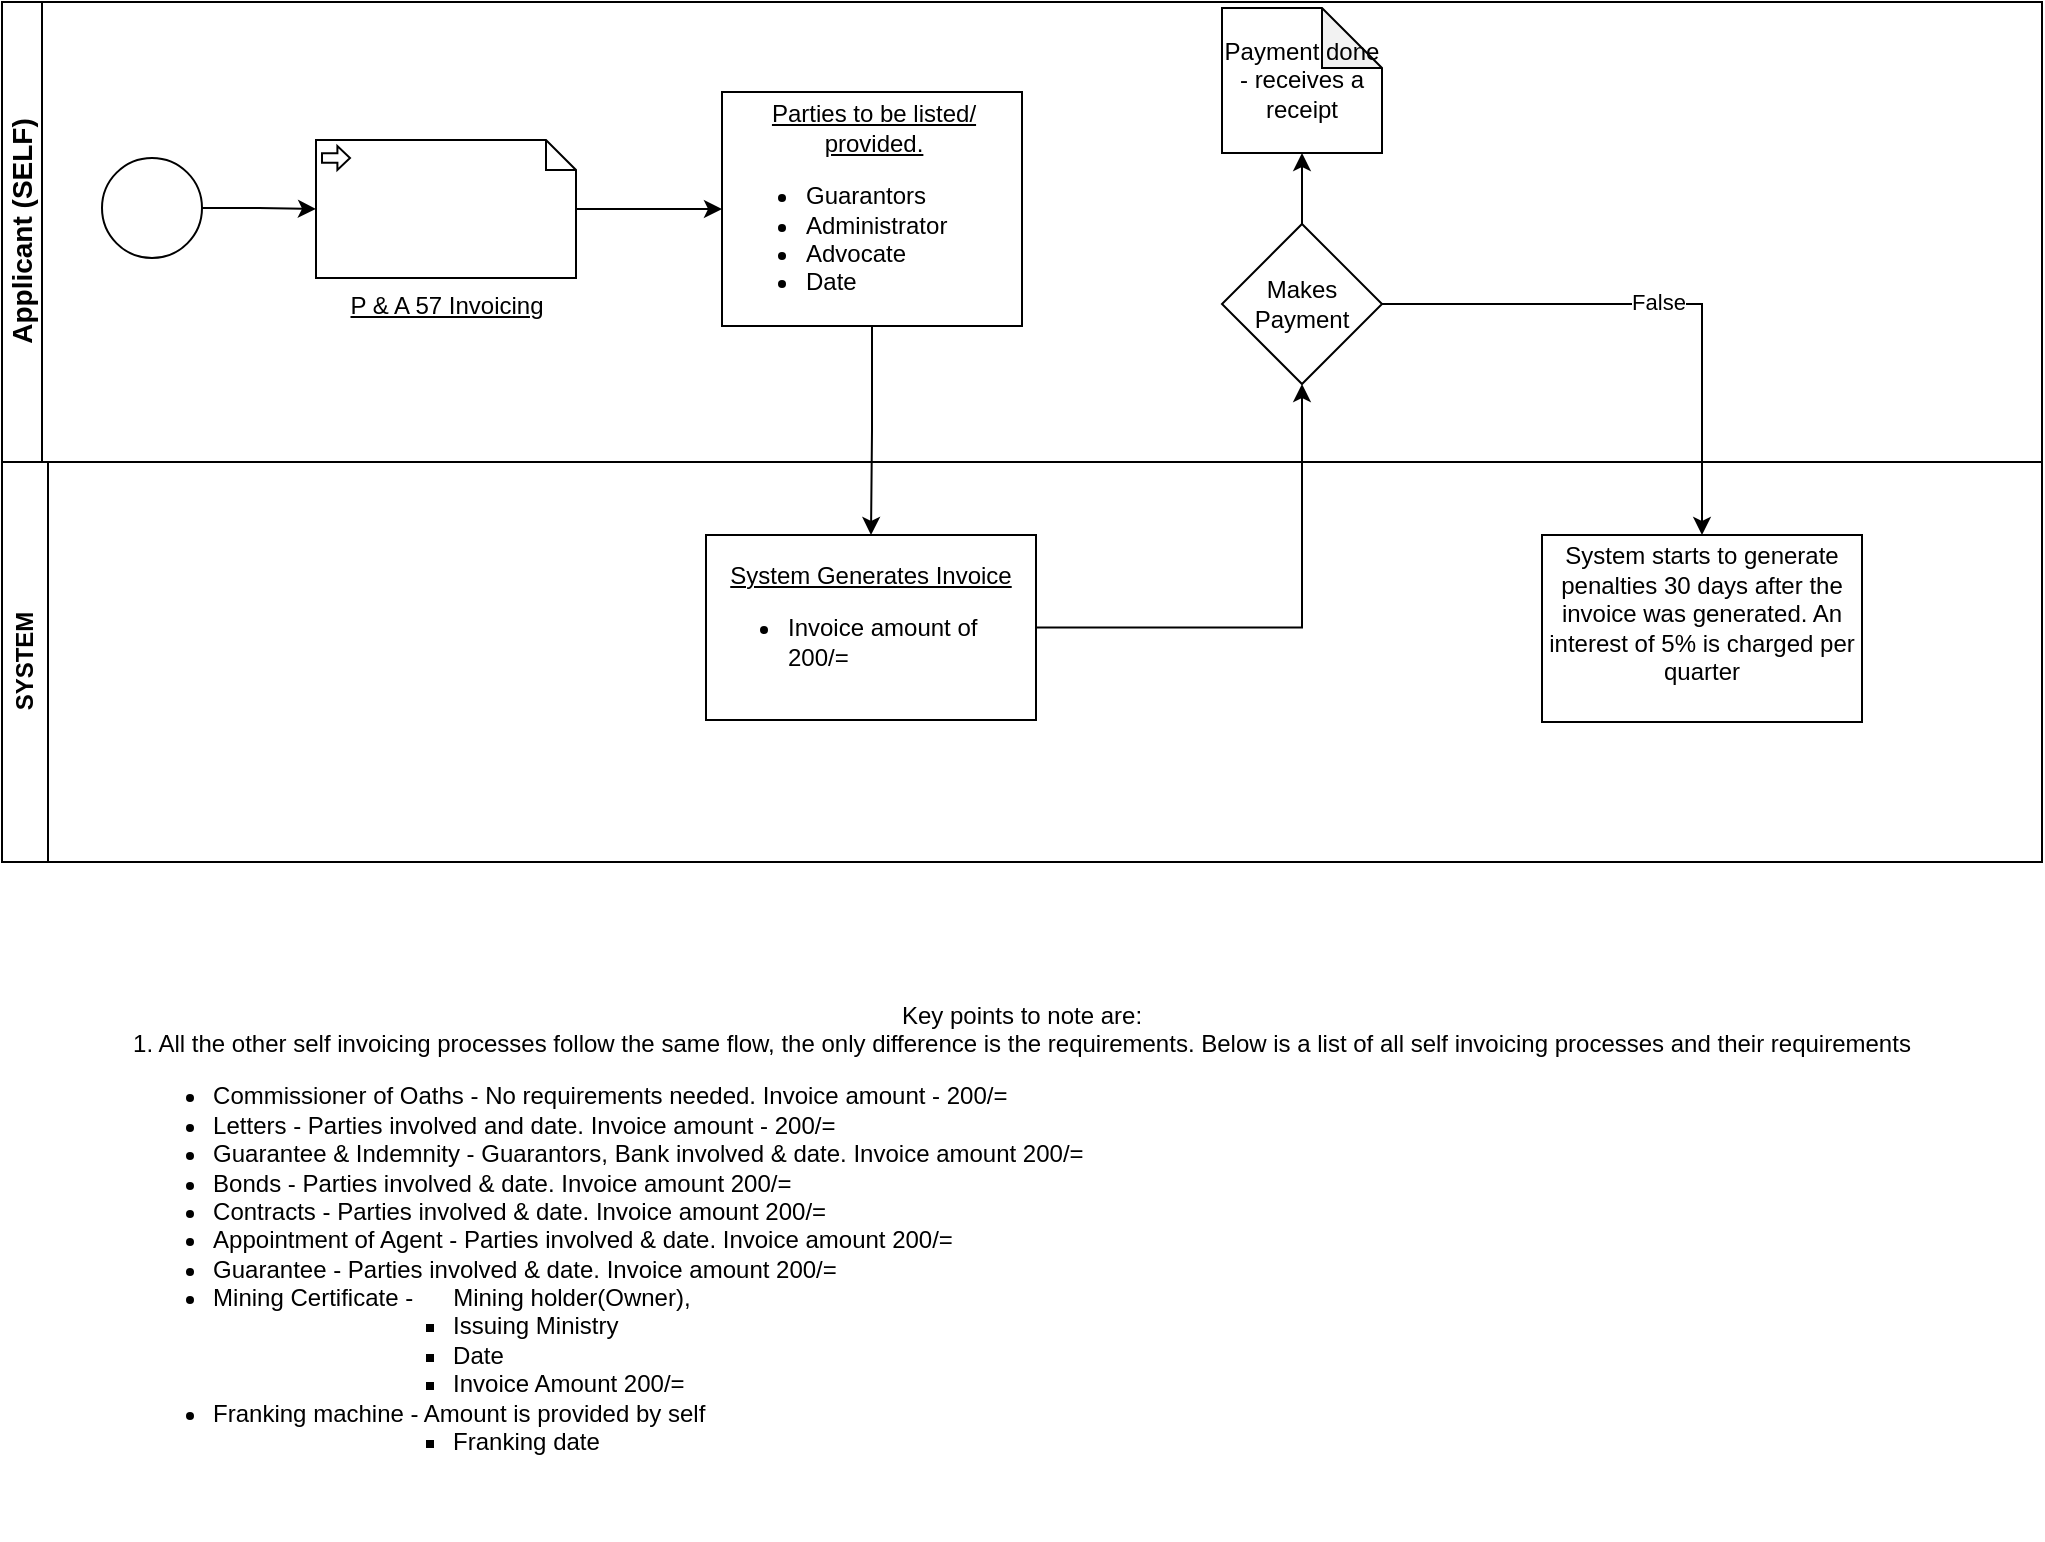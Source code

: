<mxfile version="22.0.4" type="github">
  <diagram name="Page-1" id="4DEe41UftpbT3Fw9ppHz">
    <mxGraphModel dx="1362" dy="-297" grid="1" gridSize="10" guides="1" tooltips="1" connect="1" arrows="1" fold="1" page="1" pageScale="1" pageWidth="850" pageHeight="1100" math="0" shadow="0">
      <root>
        <mxCell id="0" />
        <mxCell id="1" parent="0" />
        <mxCell id="zYC676_rGl-Av8-1DCO_-5" value="&lt;font style=&quot;font-size: 14px;&quot;&gt;Applicant (SELF)&lt;/font&gt;" style="swimlane;html=1;startSize=20;horizontal=0;" vertex="1" parent="1">
          <mxGeometry x="100" y="1221" width="1020" height="230" as="geometry" />
        </mxCell>
        <mxCell id="zYC676_rGl-Av8-1DCO_-6" value="" style="edgeStyle=orthogonalEdgeStyle;rounded=0;orthogonalLoop=1;jettySize=auto;html=1;entryX=0;entryY=0.5;entryDx=0;entryDy=0;entryPerimeter=0;" edge="1" parent="zYC676_rGl-Av8-1DCO_-5" source="zYC676_rGl-Av8-1DCO_-7" target="zYC676_rGl-Av8-1DCO_-10">
          <mxGeometry relative="1" as="geometry">
            <mxPoint x="160" y="55" as="targetPoint" />
          </mxGeometry>
        </mxCell>
        <mxCell id="zYC676_rGl-Av8-1DCO_-7" value="" style="points=[[0.145,0.145,0],[0.5,0,0],[0.855,0.145,0],[1,0.5,0],[0.855,0.855,0],[0.5,1,0],[0.145,0.855,0],[0,0.5,0]];shape=mxgraph.bpmn.event;html=1;verticalLabelPosition=bottom;labelBackgroundColor=#ffffff;verticalAlign=top;align=center;perimeter=ellipsePerimeter;outlineConnect=0;aspect=fixed;outline=standard;symbol=general;" vertex="1" parent="zYC676_rGl-Av8-1DCO_-5">
          <mxGeometry x="50" y="78" width="50" height="50" as="geometry" />
        </mxCell>
        <mxCell id="zYC676_rGl-Av8-1DCO_-32" value="" style="edgeStyle=orthogonalEdgeStyle;rounded=0;orthogonalLoop=1;jettySize=auto;html=1;" edge="1" parent="zYC676_rGl-Av8-1DCO_-5" source="zYC676_rGl-Av8-1DCO_-8" target="zYC676_rGl-Av8-1DCO_-31">
          <mxGeometry relative="1" as="geometry" />
        </mxCell>
        <mxCell id="zYC676_rGl-Av8-1DCO_-8" value="&lt;div style=&quot;text-align: center;&quot;&gt;&lt;span style=&quot;background-color: initial;&quot;&gt;&lt;u&gt;Parties to be listed/ provided.&lt;/u&gt;&lt;/span&gt;&lt;/div&gt;&lt;div style=&quot;&quot;&gt;&lt;ul&gt;&lt;li&gt;Guarantors&lt;/li&gt;&lt;li&gt;Administrator&lt;/li&gt;&lt;li&gt;Advocate&lt;/li&gt;&lt;li&gt;Date&lt;/li&gt;&lt;/ul&gt;&lt;/div&gt;" style="whiteSpace=wrap;html=1;align=left;" vertex="1" parent="zYC676_rGl-Av8-1DCO_-5">
          <mxGeometry x="360" y="45" width="150" height="117" as="geometry" />
        </mxCell>
        <mxCell id="zYC676_rGl-Av8-1DCO_-9" value="" style="edgeStyle=orthogonalEdgeStyle;rounded=0;orthogonalLoop=1;jettySize=auto;html=1;" edge="1" parent="zYC676_rGl-Av8-1DCO_-5" source="zYC676_rGl-Av8-1DCO_-10" target="zYC676_rGl-Av8-1DCO_-8">
          <mxGeometry relative="1" as="geometry" />
        </mxCell>
        <mxCell id="zYC676_rGl-Av8-1DCO_-10" value="&lt;u&gt;P &amp;amp; A 57 Invoicing&lt;br&gt;&lt;/u&gt;" style="shape=mxgraph.bpmn.data;labelPosition=center;verticalLabelPosition=bottom;align=center;verticalAlign=top;size=15;html=1;bpmnTransferType=input;" vertex="1" parent="zYC676_rGl-Av8-1DCO_-5">
          <mxGeometry x="157" y="69" width="130" height="69" as="geometry" />
        </mxCell>
        <mxCell id="zYC676_rGl-Av8-1DCO_-46" value="" style="edgeStyle=orthogonalEdgeStyle;rounded=0;orthogonalLoop=1;jettySize=auto;html=1;" edge="1" parent="zYC676_rGl-Av8-1DCO_-5" source="zYC676_rGl-Av8-1DCO_-23" target="zYC676_rGl-Av8-1DCO_-43">
          <mxGeometry relative="1" as="geometry" />
        </mxCell>
        <mxCell id="zYC676_rGl-Av8-1DCO_-23" value="Makes Payment" style="rhombus;whiteSpace=wrap;html=1;" vertex="1" parent="zYC676_rGl-Av8-1DCO_-5">
          <mxGeometry x="610" y="111" width="80" height="80" as="geometry" />
        </mxCell>
        <mxCell id="zYC676_rGl-Av8-1DCO_-31" value="&lt;u&gt;System Generates Invoice&lt;/u&gt;&lt;br&gt;&lt;ul style=&quot;&quot;&gt;&lt;li style=&quot;text-align: left;&quot;&gt;Invoice amount of 200/=&lt;/li&gt;&lt;/ul&gt;" style="whiteSpace=wrap;html=1;align=center;" vertex="1" parent="zYC676_rGl-Av8-1DCO_-5">
          <mxGeometry x="352" y="266.5" width="165" height="92.5" as="geometry" />
        </mxCell>
        <mxCell id="zYC676_rGl-Av8-1DCO_-34" value="" style="edgeStyle=orthogonalEdgeStyle;rounded=0;orthogonalLoop=1;jettySize=auto;html=1;entryX=0.5;entryY=1;entryDx=0;entryDy=0;" edge="1" parent="zYC676_rGl-Av8-1DCO_-5" source="zYC676_rGl-Av8-1DCO_-31" target="zYC676_rGl-Av8-1DCO_-23">
          <mxGeometry relative="1" as="geometry">
            <mxPoint x="650" y="170" as="targetPoint" />
          </mxGeometry>
        </mxCell>
        <mxCell id="zYC676_rGl-Av8-1DCO_-43" value="Payment done - receives a receipt" style="shape=note;whiteSpace=wrap;html=1;backgroundOutline=1;darkOpacity=0.05;" vertex="1" parent="zYC676_rGl-Av8-1DCO_-5">
          <mxGeometry x="610" y="3" width="80" height="72.5" as="geometry" />
        </mxCell>
        <mxCell id="zYC676_rGl-Av8-1DCO_-30" value="SYSTEM" style="swimlane;horizontal=0;whiteSpace=wrap;html=1;" vertex="1" parent="1">
          <mxGeometry x="100" y="1451" width="1020" height="200" as="geometry" />
        </mxCell>
        <mxCell id="zYC676_rGl-Av8-1DCO_-40" value="System starts to generate penalties 30 days after the invoice was generated. An interest of 5% is charged per quarter&lt;span id=&quot;docs-internal-guid-0fd31187-7fff-ed16-ff31-e2fec439de62&quot;&gt;&lt;/span&gt;&lt;br&gt;&amp;nbsp;" style="whiteSpace=wrap;html=1;" vertex="1" parent="zYC676_rGl-Av8-1DCO_-30">
          <mxGeometry x="770" y="36.5" width="160" height="93.5" as="geometry" />
        </mxCell>
        <mxCell id="zYC676_rGl-Av8-1DCO_-41" value="" style="edgeStyle=orthogonalEdgeStyle;rounded=0;orthogonalLoop=1;jettySize=auto;html=1;" edge="1" parent="1" source="zYC676_rGl-Av8-1DCO_-23" target="zYC676_rGl-Av8-1DCO_-40">
          <mxGeometry relative="1" as="geometry" />
        </mxCell>
        <mxCell id="zYC676_rGl-Av8-1DCO_-42" value="False" style="edgeLabel;html=1;align=center;verticalAlign=middle;resizable=0;points=[];" vertex="1" connectable="0" parent="zYC676_rGl-Av8-1DCO_-41">
          <mxGeometry y="1" relative="1" as="geometry">
            <mxPoint as="offset" />
          </mxGeometry>
        </mxCell>
        <mxCell id="zYC676_rGl-Av8-1DCO_-50" value="Key points to note are: &lt;br&gt;1. All the other self invoicing processes follow the same flow, the only difference is the requirements. Below is a list of all self invoicing processes and their requirements&lt;br&gt;&lt;ul&gt;&lt;li style=&quot;text-align: left;&quot;&gt;Commissioner of Oaths - No requirements needed. Invoice amount - 200/=&lt;/li&gt;&lt;li style=&quot;text-align: left;&quot;&gt;Letters - Parties involved and date. Invoice amount - 200/=&lt;/li&gt;&lt;li style=&quot;text-align: left;&quot;&gt;Guarantee &amp;amp; Indemnity - Guarantors, Bank involved &amp;amp; date. Invoice amount 200/=&lt;/li&gt;&lt;li style=&quot;text-align: left;&quot;&gt;Bonds - Parties involved &amp;amp; date. Invoice amount 200/=&lt;/li&gt;&lt;li style=&quot;text-align: left;&quot;&gt;Contracts&amp;nbsp;- Parties involved &amp;amp; date. Invoice amount 200/=&lt;/li&gt;&lt;li style=&quot;text-align: left;&quot;&gt;Appointment of Agent&amp;nbsp;- Parties involved &amp;amp; date. Invoice amount 200/=&lt;/li&gt;&lt;li style=&quot;text-align: left;&quot;&gt;Guarantee&amp;nbsp;- Parties involved &amp;amp; date. Invoice amount 200/=&lt;/li&gt;&lt;li style=&quot;text-align: left;&quot;&gt;Mining Certificate -&amp;nbsp; &amp;nbsp; &amp;nbsp; Mining holder(Owner),&amp;nbsp;&lt;/li&gt;&lt;ul&gt;&lt;ul&gt;&lt;ul&gt;&lt;li style=&quot;text-align: left;&quot;&gt;Issuing Ministry&lt;/li&gt;&lt;li style=&quot;text-align: left;&quot;&gt;Date&lt;/li&gt;&lt;li style=&quot;text-align: left;&quot;&gt;Invoice Amount 200/=&lt;/li&gt;&lt;/ul&gt;&lt;/ul&gt;&lt;/ul&gt;&lt;li style=&quot;text-align: left;&quot;&gt;Franking machine - Amount is provided by self&lt;/li&gt;&lt;ul&gt;&lt;ul&gt;&lt;ul&gt;&lt;li style=&quot;text-align: left;&quot;&gt;Franking date&lt;/li&gt;&lt;/ul&gt;&lt;/ul&gt;&lt;/ul&gt;&lt;/ul&gt;" style="text;html=1;strokeColor=none;fillColor=none;align=center;verticalAlign=middle;whiteSpace=wrap;rounded=0;" vertex="1" parent="1">
          <mxGeometry x="100" y="1690" width="1020" height="300" as="geometry" />
        </mxCell>
      </root>
    </mxGraphModel>
  </diagram>
</mxfile>

